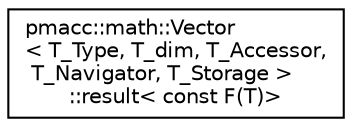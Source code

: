 digraph "Graphical Class Hierarchy"
{
 // LATEX_PDF_SIZE
  edge [fontname="Helvetica",fontsize="10",labelfontname="Helvetica",labelfontsize="10"];
  node [fontname="Helvetica",fontsize="10",shape=record];
  rankdir="LR";
  Node0 [label="pmacc::math::Vector\l\< T_Type, T_dim, T_Accessor,\l T_Navigator, T_Storage \>\l::result\< const F(T)\>",height=0.2,width=0.4,color="black", fillcolor="white", style="filled",URL="$structpmacc_1_1math_1_1_vector_1_1result_3_01const_01_f_07_t_08_4.html",tooltip=" "];
}
